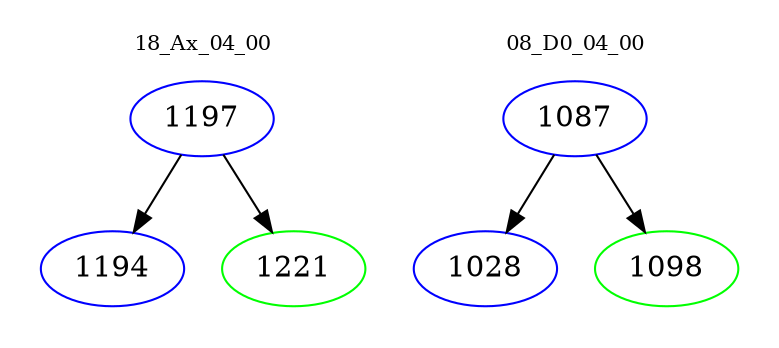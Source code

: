 digraph{
subgraph cluster_0 {
color = white
label = "18_Ax_04_00";
fontsize=10;
T0_1197 [label="1197", color="blue"]
T0_1197 -> T0_1194 [color="black"]
T0_1194 [label="1194", color="blue"]
T0_1197 -> T0_1221 [color="black"]
T0_1221 [label="1221", color="green"]
}
subgraph cluster_1 {
color = white
label = "08_D0_04_00";
fontsize=10;
T1_1087 [label="1087", color="blue"]
T1_1087 -> T1_1028 [color="black"]
T1_1028 [label="1028", color="blue"]
T1_1087 -> T1_1098 [color="black"]
T1_1098 [label="1098", color="green"]
}
}
